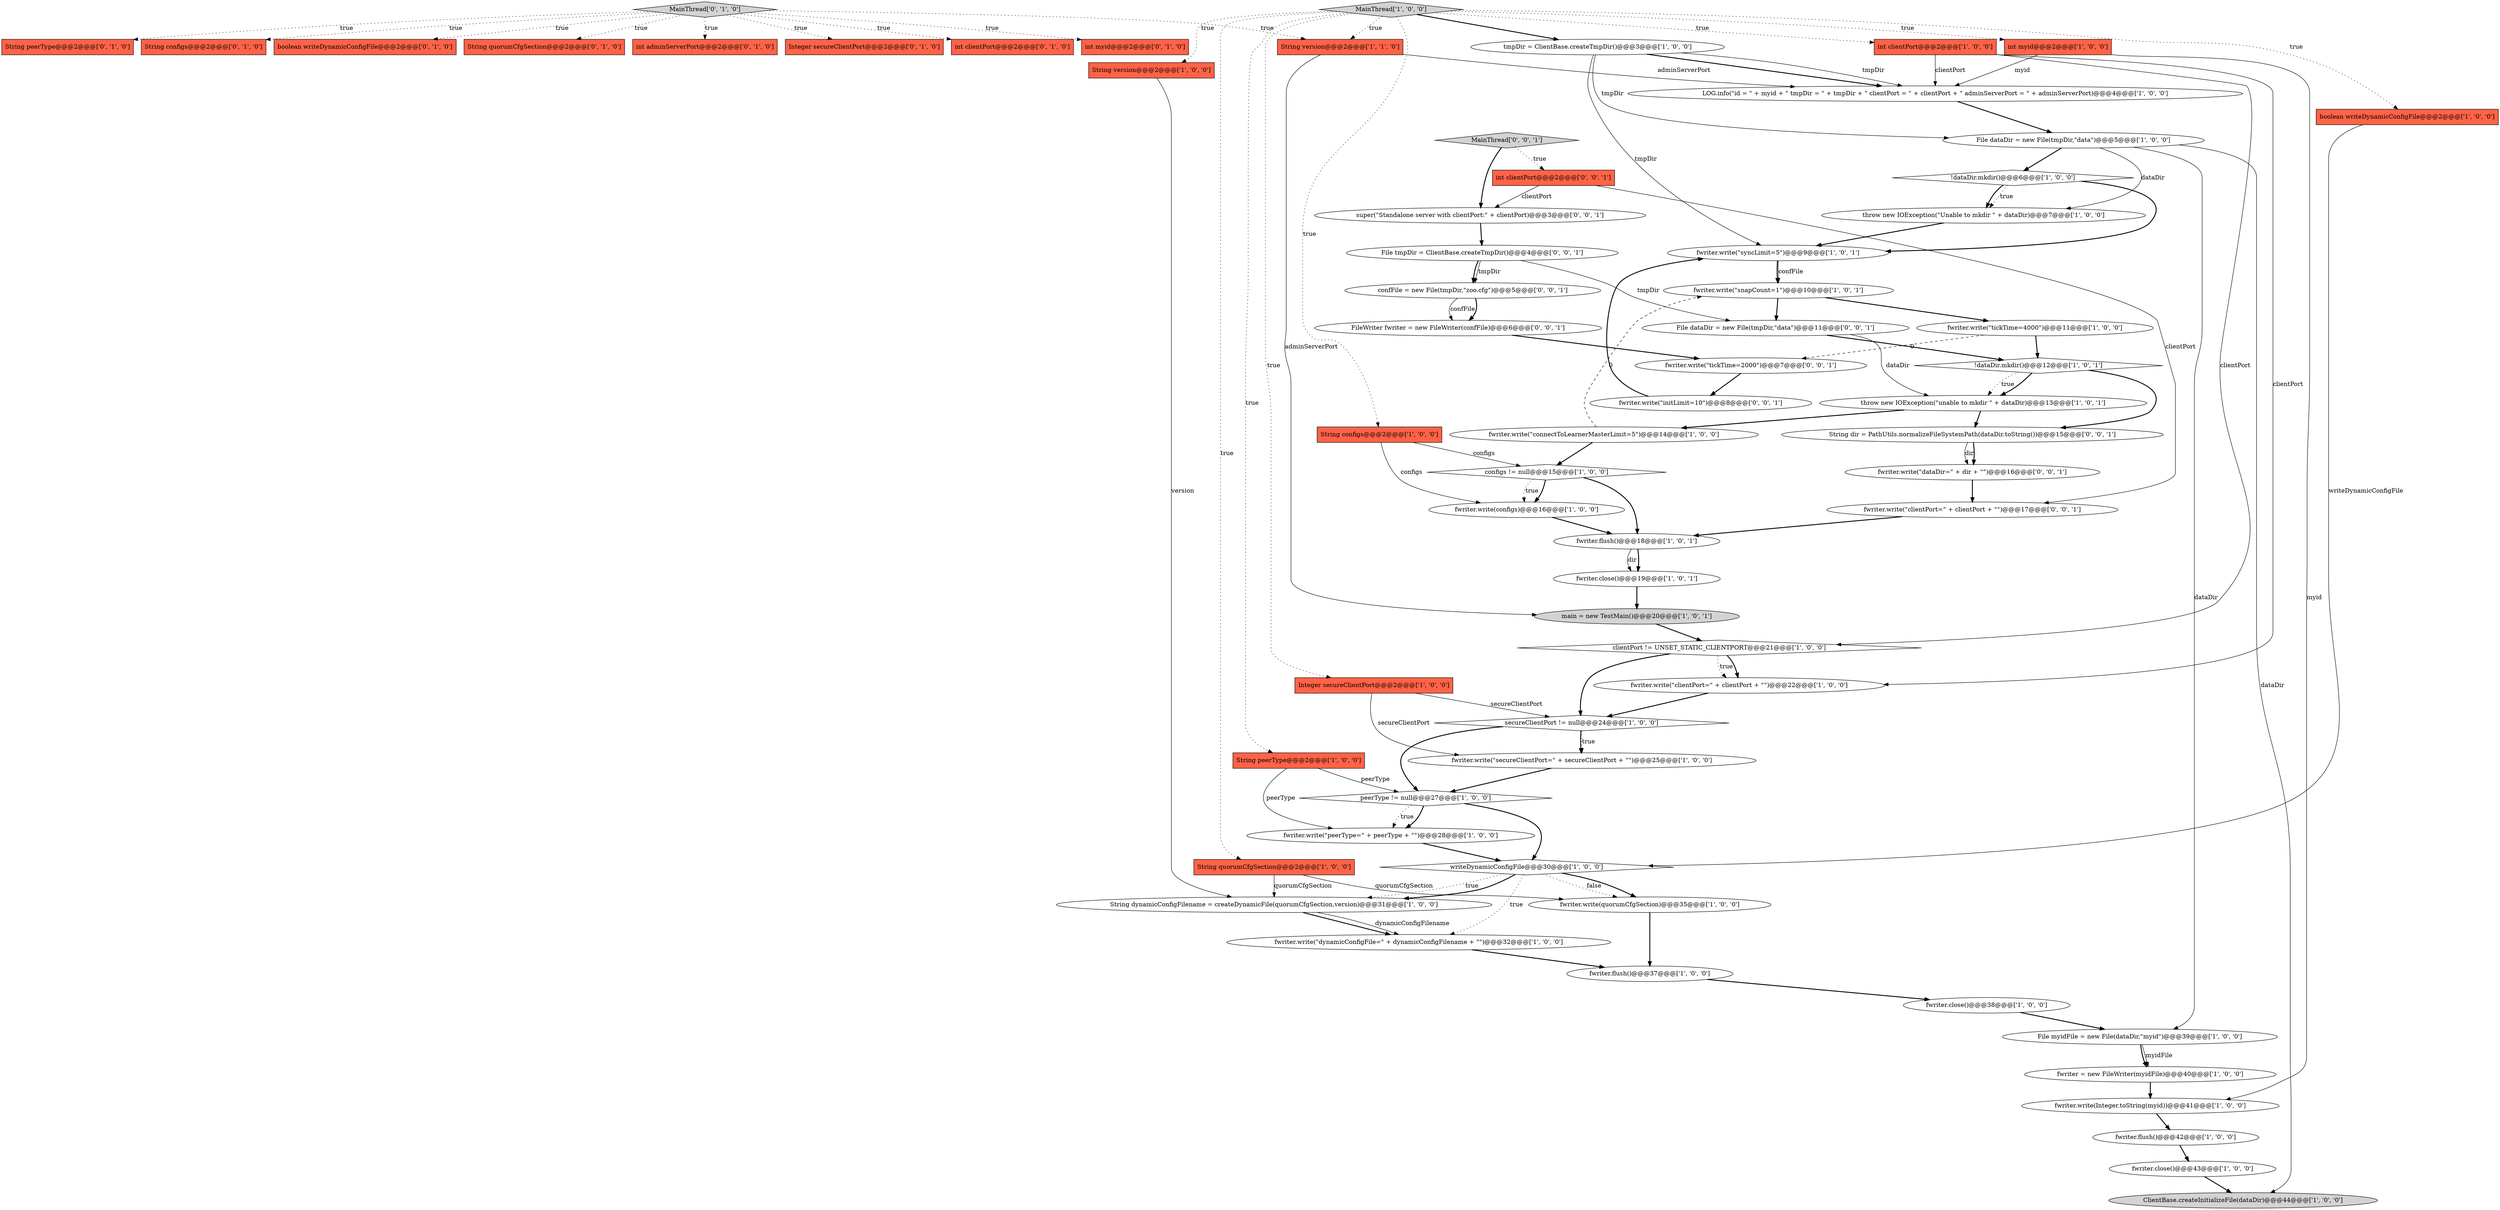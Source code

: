 digraph {
51 [style = filled, label = "int adminServerPort@@@2@@@['0', '1', '0']", fillcolor = tomato, shape = box image = "AAA0AAABBB2BBB"];
54 [style = filled, label = "super(\"Standalone server with clientPort:\" + clientPort)@@@3@@@['0', '0', '1']", fillcolor = white, shape = ellipse image = "AAA0AAABBB3BBB"];
6 [style = filled, label = "fwriter.write(\"syncLimit=5\")@@@9@@@['1', '0', '1']", fillcolor = white, shape = ellipse image = "AAA0AAABBB1BBB"];
64 [style = filled, label = "fwriter.write(\"dataDir=\" + dir + \"\")@@@16@@@['0', '0', '1']", fillcolor = white, shape = ellipse image = "AAA0AAABBB3BBB"];
52 [style = filled, label = "Integer secureClientPort@@@2@@@['0', '1', '0']", fillcolor = tomato, shape = box image = "AAA0AAABBB2BBB"];
15 [style = filled, label = "fwriter.write(\"connectToLearnerMasterLimit=5\")@@@14@@@['1', '0', '0']", fillcolor = white, shape = ellipse image = "AAA0AAABBB1BBB"];
29 [style = filled, label = "peerType != null@@@27@@@['1', '0', '0']", fillcolor = white, shape = diamond image = "AAA0AAABBB1BBB"];
21 [style = filled, label = "configs != null@@@15@@@['1', '0', '0']", fillcolor = white, shape = diamond image = "AAA0AAABBB1BBB"];
28 [style = filled, label = "String dynamicConfigFilename = createDynamicFile(quorumCfgSection,version)@@@31@@@['1', '0', '0']", fillcolor = white, shape = ellipse image = "AAA0AAABBB1BBB"];
50 [style = filled, label = "int myid@@@2@@@['0', '1', '0']", fillcolor = tomato, shape = box image = "AAA0AAABBB2BBB"];
49 [style = filled, label = "String peerType@@@2@@@['0', '1', '0']", fillcolor = tomato, shape = box image = "AAA0AAABBB2BBB"];
23 [style = filled, label = "String configs@@@2@@@['1', '0', '0']", fillcolor = tomato, shape = box image = "AAA0AAABBB1BBB"];
53 [style = filled, label = "fwriter.write(\"tickTime=2000\")@@@7@@@['0', '0', '1']", fillcolor = white, shape = ellipse image = "AAA0AAABBB3BBB"];
34 [style = filled, label = "File myidFile = new File(dataDir,\"myid\")@@@39@@@['1', '0', '0']", fillcolor = white, shape = ellipse image = "AAA0AAABBB1BBB"];
27 [style = filled, label = "fwriter.write(\"snapCount=1\")@@@10@@@['1', '0', '1']", fillcolor = white, shape = ellipse image = "AAA0AAABBB1BBB"];
44 [style = filled, label = "String configs@@@2@@@['0', '1', '0']", fillcolor = tomato, shape = box image = "AAA0AAABBB2BBB"];
20 [style = filled, label = "!dataDir.mkdir()@@@6@@@['1', '0', '0']", fillcolor = white, shape = diamond image = "AAA0AAABBB1BBB"];
40 [style = filled, label = "LOG.info(\"id = \" + myid + \" tmpDir = \" + tmpDir + \" clientPort = \" + clientPort + \" adminServerPort = \" + adminServerPort)@@@4@@@['1', '0', '0']", fillcolor = white, shape = ellipse image = "AAA0AAABBB1BBB"];
3 [style = filled, label = "fwriter.write(\"secureClientPort=\" + secureClientPort + \"\")@@@25@@@['1', '0', '0']", fillcolor = white, shape = ellipse image = "AAA0AAABBB1BBB"];
41 [style = filled, label = "String version@@@2@@@['1', '0', '0']", fillcolor = tomato, shape = box image = "AAA0AAABBB1BBB"];
8 [style = filled, label = "fwriter.flush()@@@42@@@['1', '0', '0']", fillcolor = white, shape = ellipse image = "AAA0AAABBB1BBB"];
12 [style = filled, label = "int myid@@@2@@@['1', '0', '0']", fillcolor = tomato, shape = box image = "AAA0AAABBB1BBB"];
24 [style = filled, label = "fwriter = new FileWriter(myidFile)@@@40@@@['1', '0', '0']", fillcolor = white, shape = ellipse image = "AAA0AAABBB1BBB"];
22 [style = filled, label = "fwriter.flush()@@@18@@@['1', '0', '1']", fillcolor = white, shape = ellipse image = "AAA0AAABBB1BBB"];
9 [style = filled, label = "File dataDir = new File(tmpDir,\"data\")@@@5@@@['1', '0', '0']", fillcolor = white, shape = ellipse image = "AAA0AAABBB1BBB"];
17 [style = filled, label = "fwriter.close()@@@43@@@['1', '0', '0']", fillcolor = white, shape = ellipse image = "AAA0AAABBB1BBB"];
11 [style = filled, label = "clientPort != UNSET_STATIC_CLIENTPORT@@@21@@@['1', '0', '0']", fillcolor = white, shape = diamond image = "AAA0AAABBB1BBB"];
35 [style = filled, label = "fwriter.write(\"peerType=\" + peerType + \"\")@@@28@@@['1', '0', '0']", fillcolor = white, shape = ellipse image = "AAA0AAABBB1BBB"];
10 [style = filled, label = "fwriter.write(\"tickTime=4000\")@@@11@@@['1', '0', '0']", fillcolor = white, shape = ellipse image = "AAA0AAABBB1BBB"];
32 [style = filled, label = "String quorumCfgSection@@@2@@@['1', '0', '0']", fillcolor = tomato, shape = box image = "AAA0AAABBB1BBB"];
38 [style = filled, label = "fwriter.write(\"dynamicConfigFile=\" + dynamicConfigFilename + \"\")@@@32@@@['1', '0', '0']", fillcolor = white, shape = ellipse image = "AAA0AAABBB1BBB"];
59 [style = filled, label = "File dataDir = new File(tmpDir,\"data\")@@@11@@@['0', '0', '1']", fillcolor = white, shape = ellipse image = "AAA0AAABBB3BBB"];
39 [style = filled, label = "MainThread['1', '0', '0']", fillcolor = lightgray, shape = diamond image = "AAA0AAABBB1BBB"];
0 [style = filled, label = "fwriter.close()@@@38@@@['1', '0', '0']", fillcolor = white, shape = ellipse image = "AAA0AAABBB1BBB"];
36 [style = filled, label = "fwriter.write(Integer.toString(myid))@@@41@@@['1', '0', '0']", fillcolor = white, shape = ellipse image = "AAA0AAABBB1BBB"];
48 [style = filled, label = "MainThread['0', '1', '0']", fillcolor = lightgray, shape = diamond image = "AAA0AAABBB2BBB"];
18 [style = filled, label = "int clientPort@@@2@@@['1', '0', '0']", fillcolor = tomato, shape = box image = "AAA0AAABBB1BBB"];
33 [style = filled, label = "fwriter.write(configs)@@@16@@@['1', '0', '0']", fillcolor = white, shape = ellipse image = "AAA0AAABBB1BBB"];
42 [style = filled, label = "fwriter.write(\"clientPort=\" + clientPort + \"\")@@@22@@@['1', '0', '0']", fillcolor = white, shape = ellipse image = "AAA0AAABBB1BBB"];
30 [style = filled, label = "throw new IOException(\"unable to mkdir \" + dataDir)@@@13@@@['1', '0', '1']", fillcolor = white, shape = ellipse image = "AAA0AAABBB1BBB"];
19 [style = filled, label = "String peerType@@@2@@@['1', '0', '0']", fillcolor = tomato, shape = box image = "AAA0AAABBB1BBB"];
46 [style = filled, label = "boolean writeDynamicConfigFile@@@2@@@['0', '1', '0']", fillcolor = tomato, shape = box image = "AAA0AAABBB2BBB"];
60 [style = filled, label = "File tmpDir = ClientBase.createTmpDir()@@@4@@@['0', '0', '1']", fillcolor = white, shape = ellipse image = "AAA0AAABBB3BBB"];
1 [style = filled, label = "throw new IOException(\"Unable to mkdir \" + dataDir)@@@7@@@['1', '0', '0']", fillcolor = white, shape = ellipse image = "AAA0AAABBB1BBB"];
2 [style = filled, label = "!dataDir.mkdir()@@@12@@@['1', '0', '1']", fillcolor = white, shape = diamond image = "AAA0AAABBB1BBB"];
5 [style = filled, label = "ClientBase.createInitializeFile(dataDir)@@@44@@@['1', '0', '0']", fillcolor = lightgray, shape = ellipse image = "AAA0AAABBB1BBB"];
31 [style = filled, label = "writeDynamicConfigFile@@@30@@@['1', '0', '0']", fillcolor = white, shape = diamond image = "AAA0AAABBB1BBB"];
13 [style = filled, label = "boolean writeDynamicConfigFile@@@2@@@['1', '0', '0']", fillcolor = tomato, shape = box image = "AAA0AAABBB1BBB"];
62 [style = filled, label = "int clientPort@@@2@@@['0', '0', '1']", fillcolor = tomato, shape = box image = "AAA0AAABBB3BBB"];
45 [style = filled, label = "String quorumCfgSection@@@2@@@['0', '1', '0']", fillcolor = tomato, shape = box image = "AAA0AAABBB2BBB"];
63 [style = filled, label = "fwriter.write(\"initLimit=10\")@@@8@@@['0', '0', '1']", fillcolor = white, shape = ellipse image = "AAA0AAABBB3BBB"];
16 [style = filled, label = "fwriter.close()@@@19@@@['1', '0', '1']", fillcolor = white, shape = ellipse image = "AAA0AAABBB1BBB"];
37 [style = filled, label = "secureClientPort != null@@@24@@@['1', '0', '0']", fillcolor = white, shape = diamond image = "AAA0AAABBB1BBB"];
4 [style = filled, label = "Integer secureClientPort@@@2@@@['1', '0', '0']", fillcolor = tomato, shape = box image = "AAA0AAABBB1BBB"];
58 [style = filled, label = "fwriter.write(\"clientPort=\" + clientPort + \"\")@@@17@@@['0', '0', '1']", fillcolor = white, shape = ellipse image = "AAA0AAABBB3BBB"];
26 [style = filled, label = "fwriter.flush()@@@37@@@['1', '0', '0']", fillcolor = white, shape = ellipse image = "AAA0AAABBB1BBB"];
43 [style = filled, label = "String version@@@2@@@['1', '1', '0']", fillcolor = tomato, shape = box image = "AAA0AAABBB1BBB"];
55 [style = filled, label = "FileWriter fwriter = new FileWriter(confFile)@@@6@@@['0', '0', '1']", fillcolor = white, shape = ellipse image = "AAA0AAABBB3BBB"];
47 [style = filled, label = "int clientPort@@@2@@@['0', '1', '0']", fillcolor = tomato, shape = box image = "AAA0AAABBB2BBB"];
56 [style = filled, label = "confFile = new File(tmpDir,\"zoo.cfg\")@@@5@@@['0', '0', '1']", fillcolor = white, shape = ellipse image = "AAA0AAABBB3BBB"];
14 [style = filled, label = "main = new TestMain()@@@20@@@['1', '0', '1']", fillcolor = lightgray, shape = ellipse image = "AAA0AAABBB1BBB"];
25 [style = filled, label = "tmpDir = ClientBase.createTmpDir()@@@3@@@['1', '0', '0']", fillcolor = white, shape = ellipse image = "AAA0AAABBB1BBB"];
7 [style = filled, label = "fwriter.write(quorumCfgSection)@@@35@@@['1', '0', '0']", fillcolor = white, shape = ellipse image = "AAA0AAABBB1BBB"];
61 [style = filled, label = "String dir = PathUtils.normalizeFileSystemPath(dataDir.toString())@@@15@@@['0', '0', '1']", fillcolor = white, shape = ellipse image = "AAA0AAABBB3BBB"];
57 [style = filled, label = "MainThread['0', '0', '1']", fillcolor = lightgray, shape = diamond image = "AAA0AAABBB3BBB"];
38->26 [style = bold, label=""];
20->1 [style = dotted, label="true"];
58->22 [style = bold, label=""];
32->28 [style = solid, label="quorumCfgSection"];
6->27 [style = solid, label="confFile"];
41->28 [style = solid, label="version"];
20->6 [style = bold, label=""];
21->22 [style = bold, label=""];
25->6 [style = solid, label="tmpDir"];
31->28 [style = dotted, label="true"];
39->32 [style = dotted, label="true"];
39->19 [style = dotted, label="true"];
18->11 [style = solid, label="clientPort"];
19->35 [style = solid, label="peerType"];
14->11 [style = bold, label=""];
20->1 [style = bold, label=""];
48->46 [style = dotted, label="true"];
61->64 [style = solid, label="dir"];
64->58 [style = bold, label=""];
36->8 [style = bold, label=""];
39->43 [style = dotted, label="true"];
56->55 [style = solid, label="confFile"];
59->30 [style = solid, label="dataDir"];
57->62 [style = dotted, label="true"];
39->12 [style = dotted, label="true"];
39->13 [style = dotted, label="true"];
25->9 [style = solid, label="tmpDir"];
63->6 [style = bold, label=""];
39->4 [style = dotted, label="true"];
23->21 [style = solid, label="configs"];
62->54 [style = solid, label="clientPort"];
28->38 [style = bold, label=""];
9->20 [style = bold, label=""];
15->21 [style = bold, label=""];
56->55 [style = bold, label=""];
39->18 [style = dotted, label="true"];
6->27 [style = bold, label=""];
37->3 [style = dotted, label="true"];
60->59 [style = solid, label="tmpDir"];
27->59 [style = bold, label=""];
62->58 [style = solid, label="clientPort"];
31->38 [style = dotted, label="true"];
28->38 [style = solid, label="dynamicConfigFilename"];
60->56 [style = solid, label="tmpDir"];
37->3 [style = bold, label=""];
11->37 [style = bold, label=""];
13->31 [style = solid, label="writeDynamicConfigFile"];
31->28 [style = bold, label=""];
9->5 [style = solid, label="dataDir"];
2->61 [style = bold, label=""];
4->37 [style = solid, label="secureClientPort"];
18->42 [style = solid, label="clientPort"];
3->29 [style = bold, label=""];
31->7 [style = dotted, label="false"];
48->50 [style = dotted, label="true"];
61->64 [style = bold, label=""];
21->33 [style = bold, label=""];
4->3 [style = solid, label="secureClientPort"];
35->31 [style = bold, label=""];
53->63 [style = bold, label=""];
29->35 [style = bold, label=""];
29->35 [style = dotted, label="true"];
22->16 [style = bold, label=""];
48->49 [style = dotted, label="true"];
2->30 [style = dotted, label="true"];
60->56 [style = bold, label=""];
48->44 [style = dotted, label="true"];
59->2 [style = bold, label=""];
10->53 [style = dashed, label="0"];
30->61 [style = bold, label=""];
48->43 [style = dotted, label="true"];
37->29 [style = bold, label=""];
11->42 [style = dotted, label="true"];
9->34 [style = solid, label="dataDir"];
29->31 [style = bold, label=""];
12->40 [style = solid, label="myid"];
40->9 [style = bold, label=""];
55->53 [style = bold, label=""];
15->27 [style = dashed, label="0"];
54->60 [style = bold, label=""];
25->40 [style = bold, label=""];
39->25 [style = bold, label=""];
12->36 [style = solid, label="myid"];
9->1 [style = solid, label="dataDir"];
10->2 [style = bold, label=""];
39->41 [style = dotted, label="true"];
48->51 [style = dotted, label="true"];
30->15 [style = bold, label=""];
24->36 [style = bold, label=""];
34->24 [style = bold, label=""];
42->37 [style = bold, label=""];
57->54 [style = bold, label=""];
7->26 [style = bold, label=""];
43->40 [style = solid, label="adminServerPort"];
22->16 [style = solid, label="dir"];
48->47 [style = dotted, label="true"];
8->17 [style = bold, label=""];
1->6 [style = bold, label=""];
32->7 [style = solid, label="quorumCfgSection"];
19->29 [style = solid, label="peerType"];
34->24 [style = solid, label="myidFile"];
25->40 [style = solid, label="tmpDir"];
33->22 [style = bold, label=""];
43->14 [style = solid, label="adminServerPort"];
31->7 [style = bold, label=""];
11->42 [style = bold, label=""];
27->10 [style = bold, label=""];
16->14 [style = bold, label=""];
48->52 [style = dotted, label="true"];
21->33 [style = dotted, label="true"];
2->30 [style = bold, label=""];
48->45 [style = dotted, label="true"];
39->23 [style = dotted, label="true"];
0->34 [style = bold, label=""];
18->40 [style = solid, label="clientPort"];
17->5 [style = bold, label=""];
26->0 [style = bold, label=""];
23->33 [style = solid, label="configs"];
}
